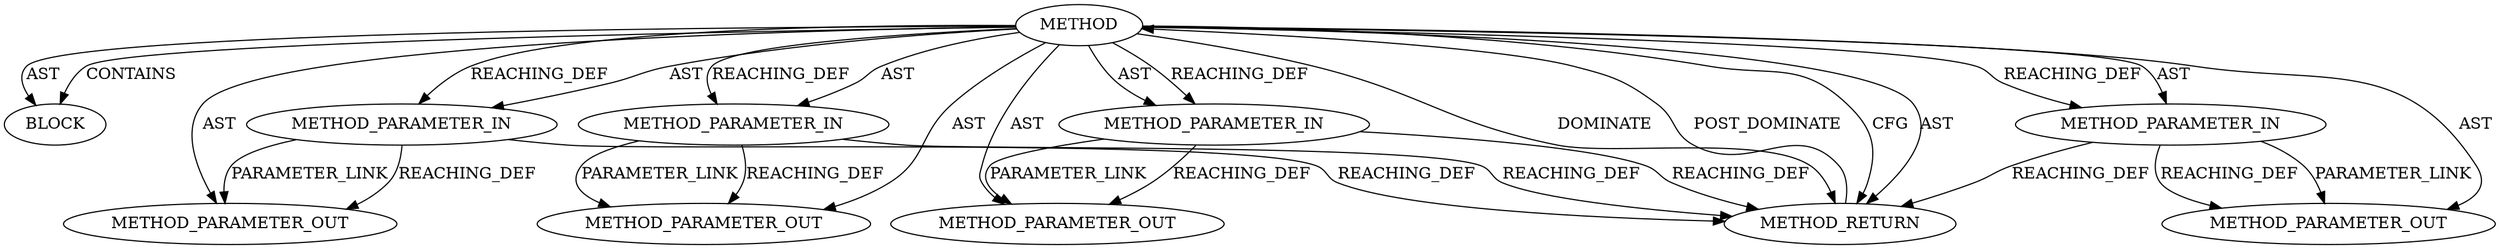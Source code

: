 digraph {
  26310 [label=BLOCK ORDER=1 ARGUMENT_INDEX=1 CODE="<empty>" TYPE_FULL_NAME="ANY"]
  26306 [label=METHOD_PARAMETER_IN ORDER=1 CODE="p1" IS_VARIADIC=false TYPE_FULL_NAME="ANY" EVALUATION_STRATEGY="BY_VALUE" INDEX=1 NAME="p1"]
  26309 [label=METHOD_PARAMETER_IN ORDER=4 CODE="p4" IS_VARIADIC=false TYPE_FULL_NAME="ANY" EVALUATION_STRATEGY="BY_VALUE" INDEX=4 NAME="p4"]
  27522 [label=METHOD_PARAMETER_OUT ORDER=3 CODE="p3" IS_VARIADIC=false TYPE_FULL_NAME="ANY" EVALUATION_STRATEGY="BY_VALUE" INDEX=3 NAME="p3"]
  27521 [label=METHOD_PARAMETER_OUT ORDER=2 CODE="p2" IS_VARIADIC=false TYPE_FULL_NAME="ANY" EVALUATION_STRATEGY="BY_VALUE" INDEX=2 NAME="p2"]
  26308 [label=METHOD_PARAMETER_IN ORDER=3 CODE="p3" IS_VARIADIC=false TYPE_FULL_NAME="ANY" EVALUATION_STRATEGY="BY_VALUE" INDEX=3 NAME="p3"]
  27520 [label=METHOD_PARAMETER_OUT ORDER=1 CODE="p1" IS_VARIADIC=false TYPE_FULL_NAME="ANY" EVALUATION_STRATEGY="BY_VALUE" INDEX=1 NAME="p1"]
  26311 [label=METHOD_RETURN ORDER=2 CODE="RET" TYPE_FULL_NAME="ANY" EVALUATION_STRATEGY="BY_VALUE"]
  26307 [label=METHOD_PARAMETER_IN ORDER=2 CODE="p2" IS_VARIADIC=false TYPE_FULL_NAME="ANY" EVALUATION_STRATEGY="BY_VALUE" INDEX=2 NAME="p2"]
  27523 [label=METHOD_PARAMETER_OUT ORDER=4 CODE="p4" IS_VARIADIC=false TYPE_FULL_NAME="ANY" EVALUATION_STRATEGY="BY_VALUE" INDEX=4 NAME="p4"]
  26305 [label=METHOD AST_PARENT_TYPE="NAMESPACE_BLOCK" AST_PARENT_FULL_NAME="<global>" ORDER=0 CODE="<empty>" FULL_NAME="ssl_fill_hello_random" IS_EXTERNAL=true FILENAME="<empty>" SIGNATURE="" NAME="ssl_fill_hello_random"]
  26308 -> 26311 [label=REACHING_DEF VARIABLE="p3"]
  26305 -> 26310 [label=AST ]
  26307 -> 27521 [label=PARAMETER_LINK ]
  26305 -> 27522 [label=AST ]
  26308 -> 27522 [label=REACHING_DEF VARIABLE="p3"]
  26305 -> 26309 [label=AST ]
  26305 -> 26308 [label=AST ]
  26305 -> 26306 [label=REACHING_DEF VARIABLE=""]
  26305 -> 26309 [label=REACHING_DEF VARIABLE=""]
  26305 -> 26306 [label=AST ]
  26309 -> 27523 [label=REACHING_DEF VARIABLE="p4"]
  26305 -> 26308 [label=REACHING_DEF VARIABLE=""]
  26306 -> 26311 [label=REACHING_DEF VARIABLE="p1"]
  26305 -> 27523 [label=AST ]
  26305 -> 26307 [label=REACHING_DEF VARIABLE=""]
  26305 -> 26310 [label=CONTAINS ]
  26305 -> 26311 [label=CFG ]
  26305 -> 26307 [label=AST ]
  26305 -> 27520 [label=AST ]
  26309 -> 26311 [label=REACHING_DEF VARIABLE="p4"]
  26309 -> 27523 [label=PARAMETER_LINK ]
  26311 -> 26305 [label=POST_DOMINATE ]
  26307 -> 27521 [label=REACHING_DEF VARIABLE="p2"]
  26305 -> 27521 [label=AST ]
  26306 -> 27520 [label=PARAMETER_LINK ]
  26308 -> 27522 [label=PARAMETER_LINK ]
  26306 -> 27520 [label=REACHING_DEF VARIABLE="p1"]
  26305 -> 26311 [label=AST ]
  26307 -> 26311 [label=REACHING_DEF VARIABLE="p2"]
  26305 -> 26311 [label=DOMINATE ]
}
